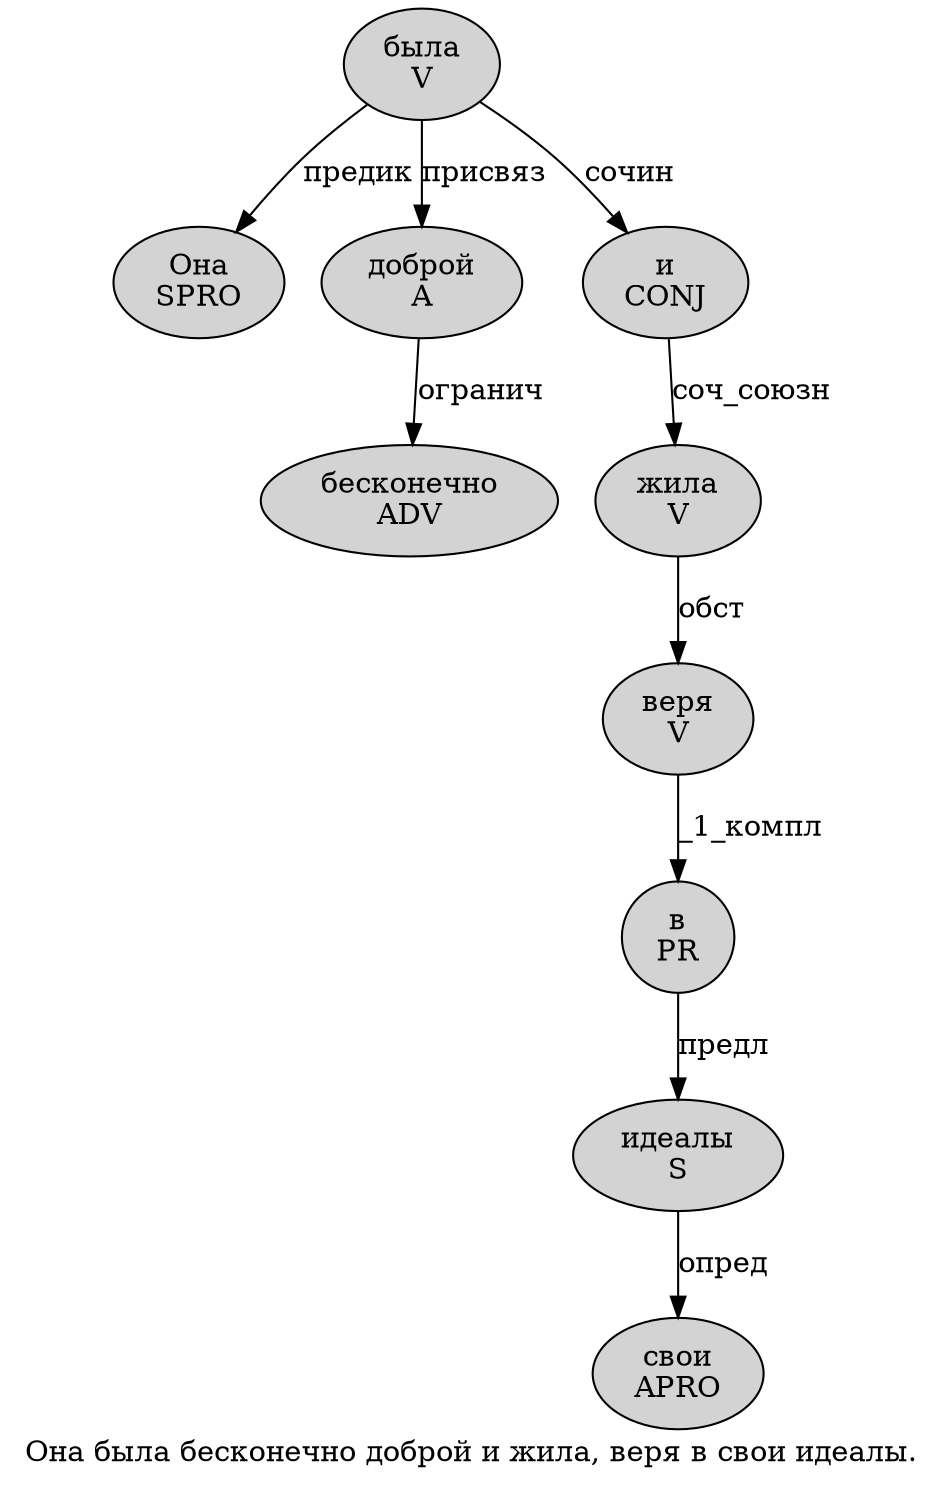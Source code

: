 digraph SENTENCE_1350 {
	graph [label="Она была бесконечно доброй и жила, веря в свои идеалы."]
	node [style=filled]
		0 [label="Она
SPRO" color="" fillcolor=lightgray penwidth=1 shape=ellipse]
		1 [label="была
V" color="" fillcolor=lightgray penwidth=1 shape=ellipse]
		2 [label="бесконечно
ADV" color="" fillcolor=lightgray penwidth=1 shape=ellipse]
		3 [label="доброй
A" color="" fillcolor=lightgray penwidth=1 shape=ellipse]
		4 [label="и
CONJ" color="" fillcolor=lightgray penwidth=1 shape=ellipse]
		5 [label="жила
V" color="" fillcolor=lightgray penwidth=1 shape=ellipse]
		7 [label="веря
V" color="" fillcolor=lightgray penwidth=1 shape=ellipse]
		8 [label="в
PR" color="" fillcolor=lightgray penwidth=1 shape=ellipse]
		9 [label="свои
APRO" color="" fillcolor=lightgray penwidth=1 shape=ellipse]
		10 [label="идеалы
S" color="" fillcolor=lightgray penwidth=1 shape=ellipse]
			10 -> 9 [label="опред"]
			3 -> 2 [label="огранич"]
			4 -> 5 [label="соч_союзн"]
			7 -> 8 [label="_1_компл"]
			5 -> 7 [label="обст"]
			8 -> 10 [label="предл"]
			1 -> 0 [label="предик"]
			1 -> 3 [label="присвяз"]
			1 -> 4 [label="сочин"]
}
